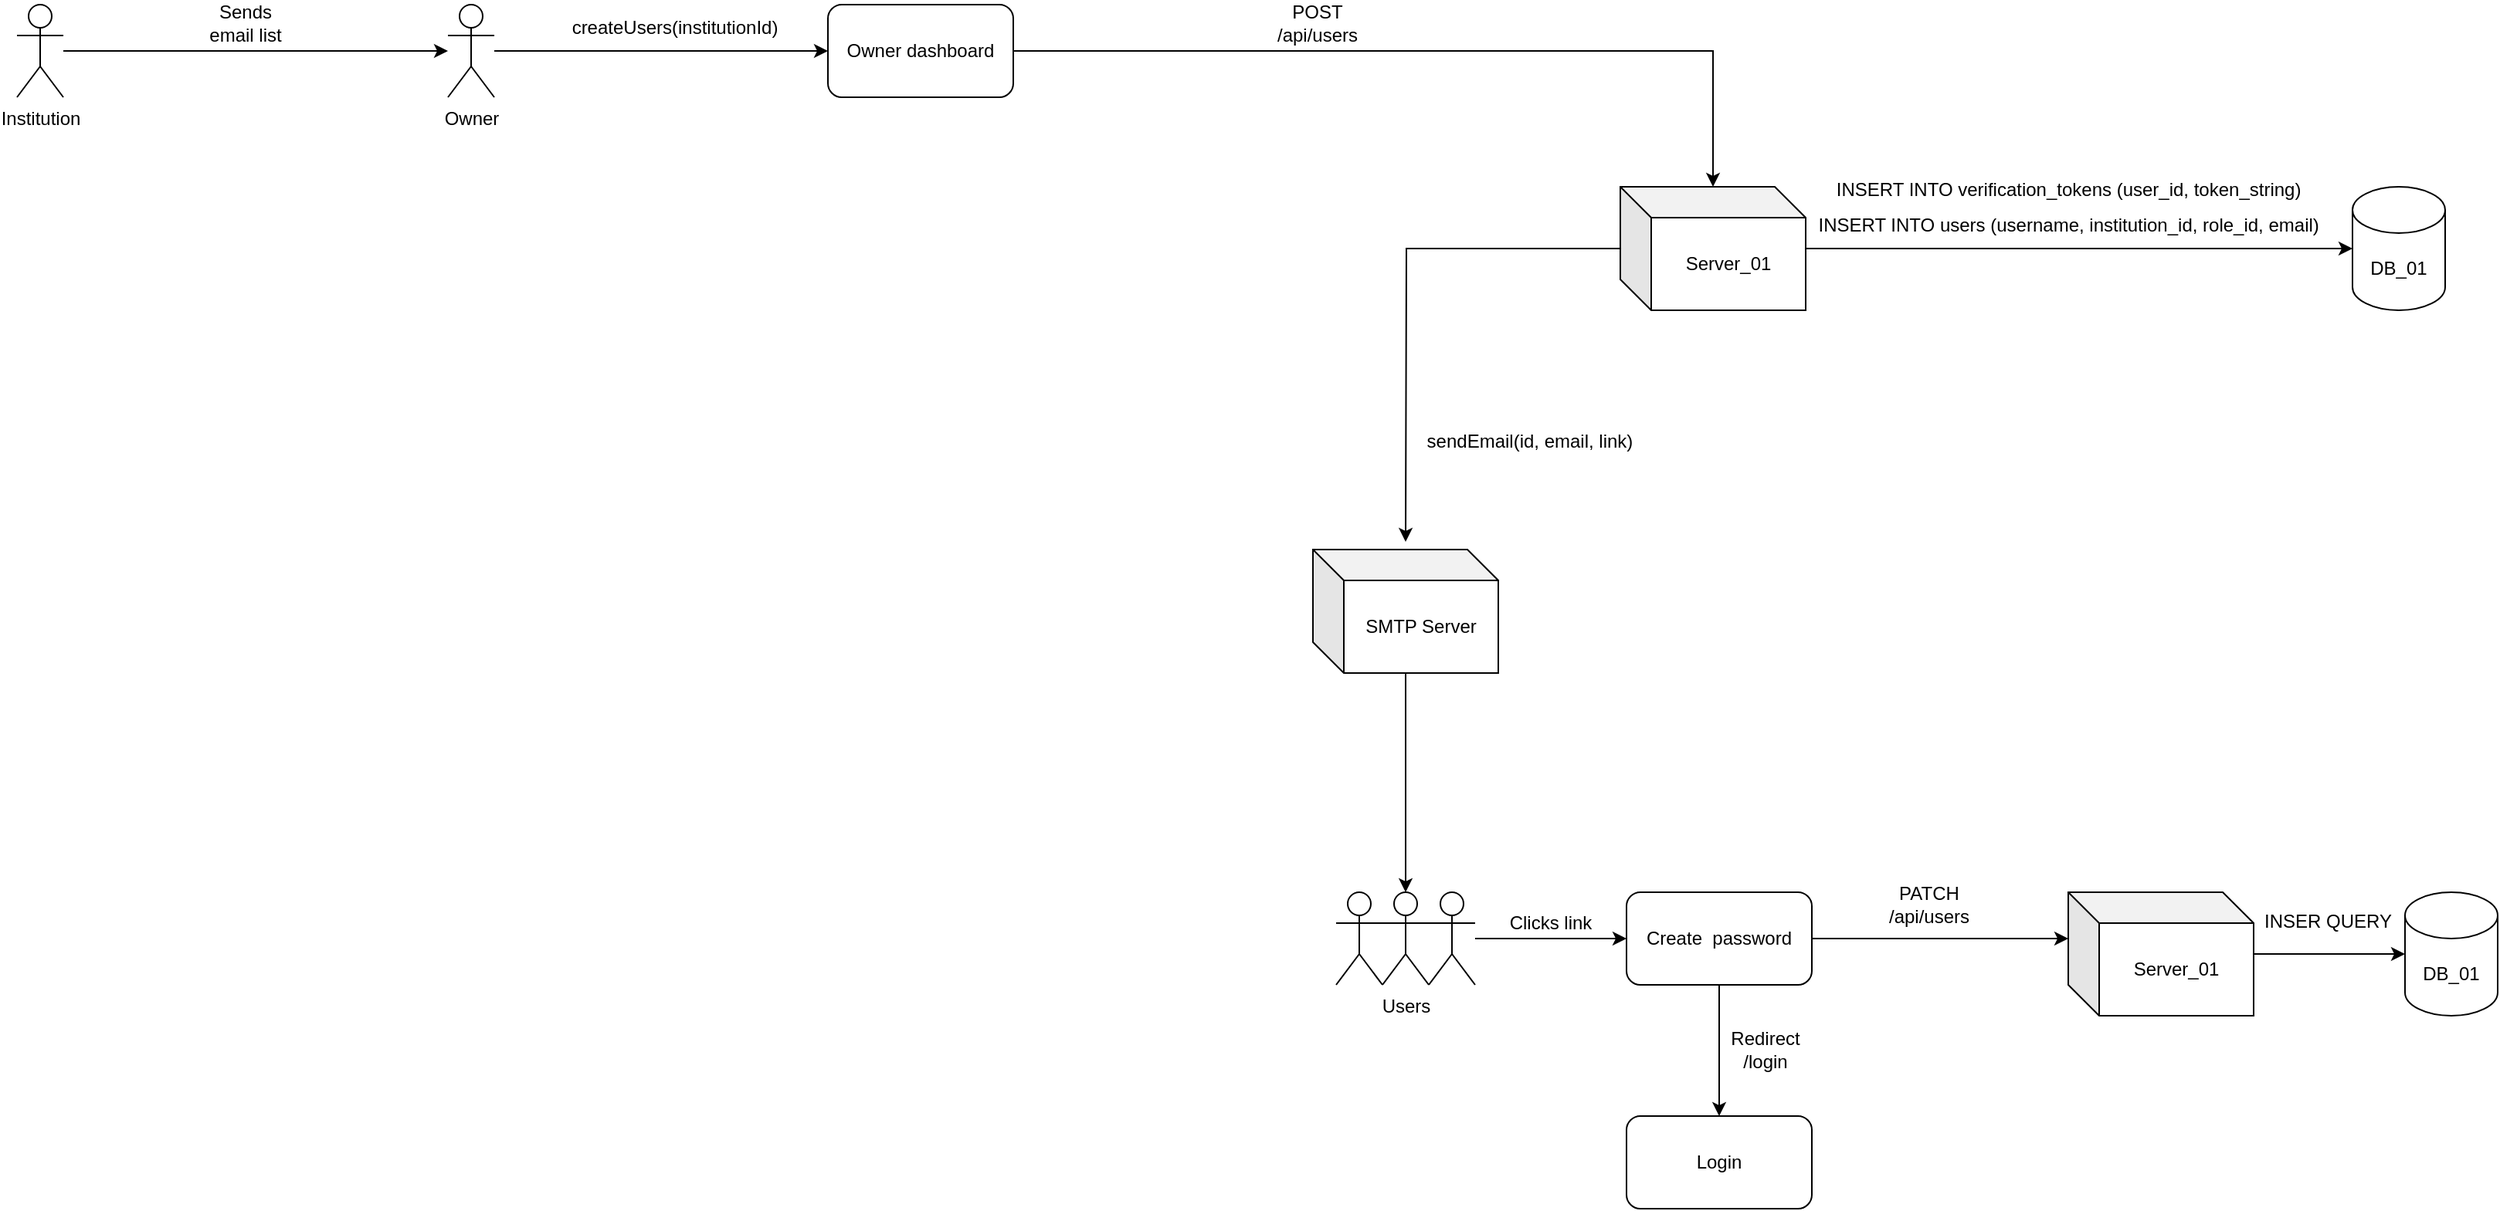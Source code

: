 <mxfile version="24.8.6">
  <diagram name="Side-1" id="Rz-6J_NEEetV9Vjj-D1_">
    <mxGraphModel dx="2049" dy="1063" grid="0" gridSize="10" guides="1" tooltips="1" connect="1" arrows="1" fold="1" page="0" pageScale="1" pageWidth="1169" pageHeight="827" math="0" shadow="0">
      <root>
        <mxCell id="0" />
        <mxCell id="1" parent="0" />
        <mxCell id="9NmWOric9MJnwB5_VfGY-1" value="Users" style="shape=umlActor;verticalLabelPosition=bottom;verticalAlign=top;html=1;outlineConnect=0;" vertex="1" parent="1">
          <mxGeometry x="908" y="679" width="30" height="60" as="geometry" />
        </mxCell>
        <mxCell id="9NmWOric9MJnwB5_VfGY-10" value="" style="edgeStyle=orthogonalEdgeStyle;rounded=0;orthogonalLoop=1;jettySize=auto;html=1;" edge="1" parent="1" source="9NmWOric9MJnwB5_VfGY-4" target="9NmWOric9MJnwB5_VfGY-5">
          <mxGeometry relative="1" as="geometry">
            <mxPoint x="287" y="134" as="targetPoint" />
          </mxGeometry>
        </mxCell>
        <mxCell id="9NmWOric9MJnwB5_VfGY-4" value="Institution" style="shape=umlActor;verticalLabelPosition=bottom;verticalAlign=top;html=1;outlineConnect=0;" vertex="1" parent="1">
          <mxGeometry x="24" y="104" width="30" height="60" as="geometry" />
        </mxCell>
        <mxCell id="9NmWOric9MJnwB5_VfGY-14" value="" style="edgeStyle=orthogonalEdgeStyle;rounded=0;orthogonalLoop=1;jettySize=auto;html=1;entryX=0;entryY=0.5;entryDx=0;entryDy=0;" edge="1" parent="1" source="9NmWOric9MJnwB5_VfGY-5" target="9NmWOric9MJnwB5_VfGY-12">
          <mxGeometry relative="1" as="geometry">
            <mxPoint x="477" y="134" as="targetPoint" />
          </mxGeometry>
        </mxCell>
        <mxCell id="9NmWOric9MJnwB5_VfGY-5" value="Owner" style="shape=umlActor;verticalLabelPosition=bottom;verticalAlign=top;html=1;outlineConnect=0;" vertex="1" parent="1">
          <mxGeometry x="303" y="104" width="30" height="60" as="geometry" />
        </mxCell>
        <mxCell id="9NmWOric9MJnwB5_VfGY-11" value="Sends email list" style="text;html=1;align=center;verticalAlign=middle;whiteSpace=wrap;rounded=0;" vertex="1" parent="1">
          <mxGeometry x="142" y="101" width="60" height="30" as="geometry" />
        </mxCell>
        <mxCell id="9NmWOric9MJnwB5_VfGY-18" value="" style="edgeStyle=orthogonalEdgeStyle;rounded=0;orthogonalLoop=1;jettySize=auto;html=1;" edge="1" parent="1" source="9NmWOric9MJnwB5_VfGY-12" target="9NmWOric9MJnwB5_VfGY-17">
          <mxGeometry relative="1" as="geometry" />
        </mxCell>
        <mxCell id="9NmWOric9MJnwB5_VfGY-12" value="Owner dashboard" style="rounded=1;whiteSpace=wrap;html=1;" vertex="1" parent="1">
          <mxGeometry x="549" y="104" width="120" height="60" as="geometry" />
        </mxCell>
        <mxCell id="9NmWOric9MJnwB5_VfGY-15" value="createUsers(institutionId)" style="text;html=1;align=center;verticalAlign=middle;whiteSpace=wrap;rounded=0;" vertex="1" parent="1">
          <mxGeometry x="420" y="104" width="60" height="30" as="geometry" />
        </mxCell>
        <mxCell id="9NmWOric9MJnwB5_VfGY-16" value="DB_01" style="shape=cylinder3;whiteSpace=wrap;html=1;boundedLbl=1;backgroundOutline=1;size=15;" vertex="1" parent="1">
          <mxGeometry x="1536" y="222" width="60" height="80" as="geometry" />
        </mxCell>
        <mxCell id="9NmWOric9MJnwB5_VfGY-25" style="edgeStyle=orthogonalEdgeStyle;rounded=0;orthogonalLoop=1;jettySize=auto;html=1;" edge="1" parent="1" source="9NmWOric9MJnwB5_VfGY-17">
          <mxGeometry relative="1" as="geometry">
            <mxPoint x="923" y="452" as="targetPoint" />
          </mxGeometry>
        </mxCell>
        <mxCell id="9NmWOric9MJnwB5_VfGY-17" value="Server_01" style="shape=cube;whiteSpace=wrap;html=1;boundedLbl=1;backgroundOutline=1;darkOpacity=0.05;darkOpacity2=0.1;" vertex="1" parent="1">
          <mxGeometry x="1062" y="222" width="120" height="80" as="geometry" />
        </mxCell>
        <mxCell id="9NmWOric9MJnwB5_VfGY-19" value="POST&lt;br&gt;/api/users" style="text;html=1;align=center;verticalAlign=middle;whiteSpace=wrap;rounded=0;" vertex="1" parent="1">
          <mxGeometry x="836" y="101" width="60" height="30" as="geometry" />
        </mxCell>
        <mxCell id="9NmWOric9MJnwB5_VfGY-22" style="edgeStyle=orthogonalEdgeStyle;rounded=0;orthogonalLoop=1;jettySize=auto;html=1;entryX=0;entryY=0.5;entryDx=0;entryDy=0;entryPerimeter=0;" edge="1" parent="1" source="9NmWOric9MJnwB5_VfGY-17" target="9NmWOric9MJnwB5_VfGY-16">
          <mxGeometry relative="1" as="geometry" />
        </mxCell>
        <mxCell id="9NmWOric9MJnwB5_VfGY-23" value="&lt;div&gt;INSERT INTO users (username, institution_id, role_id, email)&amp;nbsp;&lt;/div&gt;" style="text;html=1;align=center;verticalAlign=middle;whiteSpace=wrap;rounded=0;" vertex="1" parent="1">
          <mxGeometry x="1186" y="232" width="336" height="30" as="geometry" />
        </mxCell>
        <mxCell id="9NmWOric9MJnwB5_VfGY-27" style="edgeStyle=orthogonalEdgeStyle;rounded=0;orthogonalLoop=1;jettySize=auto;html=1;" edge="1" parent="1" source="9NmWOric9MJnwB5_VfGY-24" target="9NmWOric9MJnwB5_VfGY-1">
          <mxGeometry relative="1" as="geometry" />
        </mxCell>
        <mxCell id="9NmWOric9MJnwB5_VfGY-24" value="SMTP Server" style="shape=cube;whiteSpace=wrap;html=1;boundedLbl=1;backgroundOutline=1;darkOpacity=0.05;darkOpacity2=0.1;" vertex="1" parent="1">
          <mxGeometry x="863" y="457" width="120" height="80" as="geometry" />
        </mxCell>
        <mxCell id="9NmWOric9MJnwB5_VfGY-26" value="sendEmail(id, email, link)" style="text;html=1;align=center;verticalAlign=middle;whiteSpace=wrap;rounded=0;" vertex="1" parent="1">
          <mxGeometry x="923" y="372" width="161" height="30" as="geometry" />
        </mxCell>
        <mxCell id="9NmWOric9MJnwB5_VfGY-43" style="edgeStyle=orthogonalEdgeStyle;rounded=0;orthogonalLoop=1;jettySize=auto;html=1;entryX=0;entryY=0.5;entryDx=0;entryDy=0;" edge="1" parent="1" source="9NmWOric9MJnwB5_VfGY-35" target="9NmWOric9MJnwB5_VfGY-42">
          <mxGeometry relative="1" as="geometry">
            <mxPoint x="1003" y="684" as="targetPoint" />
          </mxGeometry>
        </mxCell>
        <mxCell id="9NmWOric9MJnwB5_VfGY-35" value="" style="shape=umlActor;verticalLabelPosition=bottom;verticalAlign=top;html=1;outlineConnect=0;" vertex="1" parent="1">
          <mxGeometry x="938" y="679" width="30" height="60" as="geometry" />
        </mxCell>
        <mxCell id="9NmWOric9MJnwB5_VfGY-36" value="" style="shape=umlActor;verticalLabelPosition=bottom;verticalAlign=top;html=1;outlineConnect=0;" vertex="1" parent="1">
          <mxGeometry x="878" y="679" width="30" height="60" as="geometry" />
        </mxCell>
        <mxCell id="9NmWOric9MJnwB5_VfGY-41" value="&lt;div&gt;INSERT INTO verification_tokens (user_id, token_string)&amp;nbsp;&lt;/div&gt;" style="text;html=1;align=center;verticalAlign=middle;whiteSpace=wrap;rounded=0;" vertex="1" parent="1">
          <mxGeometry x="1186" y="209" width="336" height="30" as="geometry" />
        </mxCell>
        <mxCell id="9NmWOric9MJnwB5_VfGY-52" style="edgeStyle=orthogonalEdgeStyle;rounded=0;orthogonalLoop=1;jettySize=auto;html=1;entryX=0.5;entryY=0;entryDx=0;entryDy=0;" edge="1" parent="1" source="9NmWOric9MJnwB5_VfGY-42" target="9NmWOric9MJnwB5_VfGY-51">
          <mxGeometry relative="1" as="geometry" />
        </mxCell>
        <mxCell id="9NmWOric9MJnwB5_VfGY-42" value="Create&amp;nbsp; password" style="rounded=1;whiteSpace=wrap;html=1;" vertex="1" parent="1">
          <mxGeometry x="1066" y="679" width="120" height="60" as="geometry" />
        </mxCell>
        <mxCell id="9NmWOric9MJnwB5_VfGY-44" value="Clicks link" style="text;html=1;align=center;verticalAlign=middle;whiteSpace=wrap;rounded=0;" vertex="1" parent="1">
          <mxGeometry x="987" y="684" width="60" height="30" as="geometry" />
        </mxCell>
        <mxCell id="9NmWOric9MJnwB5_VfGY-45" value="Server_01" style="shape=cube;whiteSpace=wrap;html=1;boundedLbl=1;backgroundOutline=1;darkOpacity=0.05;darkOpacity2=0.1;" vertex="1" parent="1">
          <mxGeometry x="1352" y="679" width="120" height="80" as="geometry" />
        </mxCell>
        <mxCell id="9NmWOric9MJnwB5_VfGY-46" style="edgeStyle=orthogonalEdgeStyle;rounded=0;orthogonalLoop=1;jettySize=auto;html=1;entryX=0;entryY=0;entryDx=0;entryDy=30;entryPerimeter=0;" edge="1" parent="1" source="9NmWOric9MJnwB5_VfGY-42" target="9NmWOric9MJnwB5_VfGY-45">
          <mxGeometry relative="1" as="geometry" />
        </mxCell>
        <mxCell id="9NmWOric9MJnwB5_VfGY-47" value="DB_01" style="shape=cylinder3;whiteSpace=wrap;html=1;boundedLbl=1;backgroundOutline=1;size=15;" vertex="1" parent="1">
          <mxGeometry x="1570" y="679" width="60" height="80" as="geometry" />
        </mxCell>
        <mxCell id="9NmWOric9MJnwB5_VfGY-48" style="edgeStyle=orthogonalEdgeStyle;rounded=0;orthogonalLoop=1;jettySize=auto;html=1;entryX=0;entryY=0.5;entryDx=0;entryDy=0;entryPerimeter=0;" edge="1" parent="1" source="9NmWOric9MJnwB5_VfGY-45" target="9NmWOric9MJnwB5_VfGY-47">
          <mxGeometry relative="1" as="geometry" />
        </mxCell>
        <mxCell id="9NmWOric9MJnwB5_VfGY-49" value="PATCH&lt;div&gt;/api/users&lt;/div&gt;" style="text;html=1;align=center;verticalAlign=middle;whiteSpace=wrap;rounded=0;" vertex="1" parent="1">
          <mxGeometry x="1232" y="672" width="60" height="30" as="geometry" />
        </mxCell>
        <mxCell id="9NmWOric9MJnwB5_VfGY-50" value="&lt;div style=&quot;text-align: center;&quot;&gt;&lt;span style=&quot;background-color: initial;&quot;&gt;INSER QUERY&lt;/span&gt;&lt;/div&gt;" style="text;whiteSpace=wrap;html=1;" vertex="1" parent="1">
          <mxGeometry x="1477" y="684" width="88" height="36" as="geometry" />
        </mxCell>
        <mxCell id="9NmWOric9MJnwB5_VfGY-51" value="Login" style="rounded=1;whiteSpace=wrap;html=1;" vertex="1" parent="1">
          <mxGeometry x="1066" y="824" width="120" height="60" as="geometry" />
        </mxCell>
        <mxCell id="9NmWOric9MJnwB5_VfGY-54" value="Redirect&lt;div&gt;/login&lt;/div&gt;" style="text;html=1;align=center;verticalAlign=middle;whiteSpace=wrap;rounded=0;" vertex="1" parent="1">
          <mxGeometry x="1126" y="766" width="60" height="30" as="geometry" />
        </mxCell>
      </root>
    </mxGraphModel>
  </diagram>
</mxfile>
